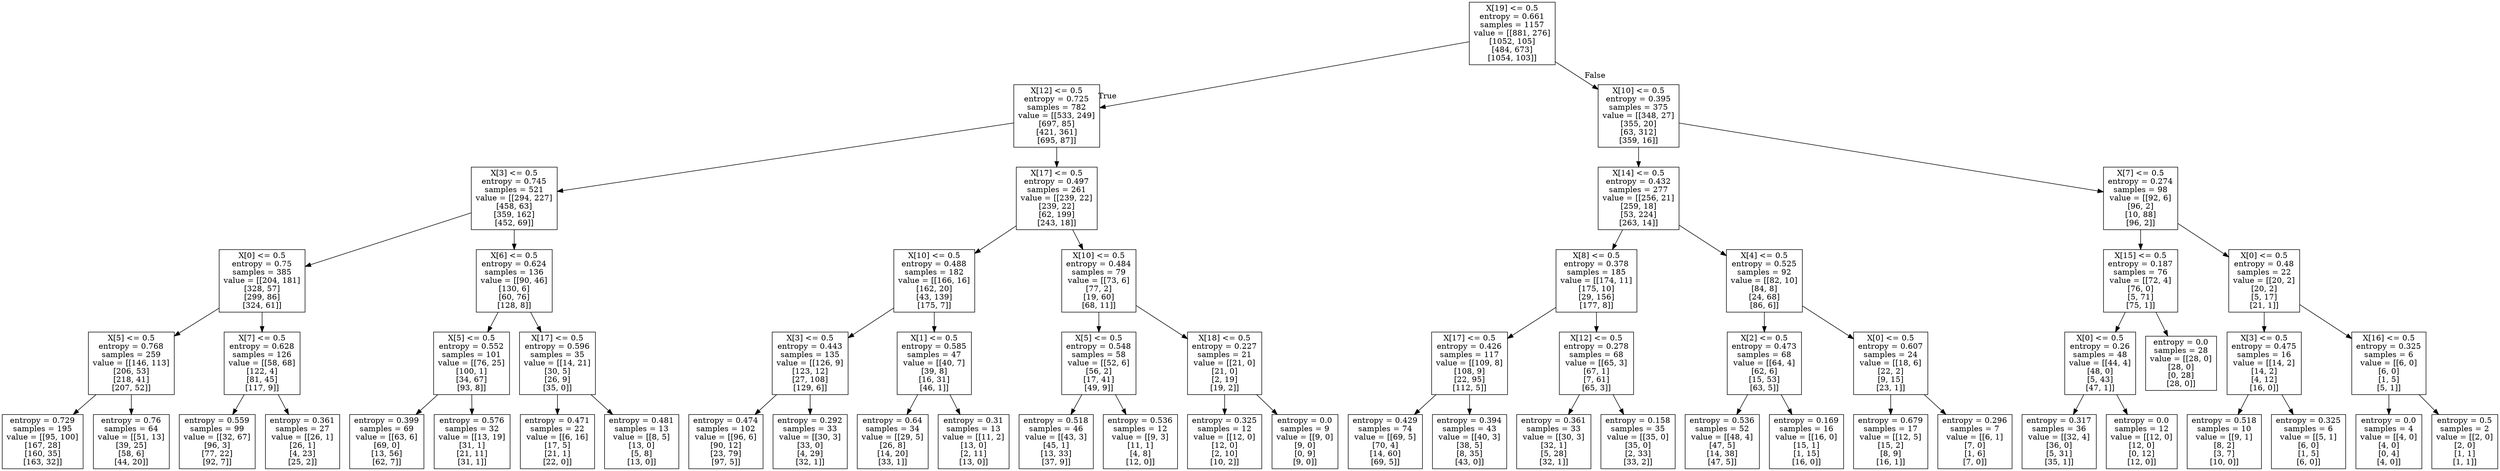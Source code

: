 digraph Tree {
node [shape=box] ;
0 [label="X[19] <= 0.5\nentropy = 0.661\nsamples = 1157\nvalue = [[881, 276]\n[1052, 105]\n[484, 673]\n[1054, 103]]"] ;
1 [label="X[12] <= 0.5\nentropy = 0.725\nsamples = 782\nvalue = [[533, 249]\n[697, 85]\n[421, 361]\n[695, 87]]"] ;
0 -> 1 [labeldistance=2.5, labelangle=45, headlabel="True"] ;
2 [label="X[3] <= 0.5\nentropy = 0.745\nsamples = 521\nvalue = [[294, 227]\n[458, 63]\n[359, 162]\n[452, 69]]"] ;
1 -> 2 ;
3 [label="X[0] <= 0.5\nentropy = 0.75\nsamples = 385\nvalue = [[204, 181]\n[328, 57]\n[299, 86]\n[324, 61]]"] ;
2 -> 3 ;
4 [label="X[5] <= 0.5\nentropy = 0.768\nsamples = 259\nvalue = [[146, 113]\n[206, 53]\n[218, 41]\n[207, 52]]"] ;
3 -> 4 ;
5 [label="entropy = 0.729\nsamples = 195\nvalue = [[95, 100]\n[167, 28]\n[160, 35]\n[163, 32]]"] ;
4 -> 5 ;
6 [label="entropy = 0.76\nsamples = 64\nvalue = [[51, 13]\n[39, 25]\n[58, 6]\n[44, 20]]"] ;
4 -> 6 ;
7 [label="X[7] <= 0.5\nentropy = 0.628\nsamples = 126\nvalue = [[58, 68]\n[122, 4]\n[81, 45]\n[117, 9]]"] ;
3 -> 7 ;
8 [label="entropy = 0.559\nsamples = 99\nvalue = [[32, 67]\n[96, 3]\n[77, 22]\n[92, 7]]"] ;
7 -> 8 ;
9 [label="entropy = 0.361\nsamples = 27\nvalue = [[26, 1]\n[26, 1]\n[4, 23]\n[25, 2]]"] ;
7 -> 9 ;
10 [label="X[6] <= 0.5\nentropy = 0.624\nsamples = 136\nvalue = [[90, 46]\n[130, 6]\n[60, 76]\n[128, 8]]"] ;
2 -> 10 ;
11 [label="X[5] <= 0.5\nentropy = 0.552\nsamples = 101\nvalue = [[76, 25]\n[100, 1]\n[34, 67]\n[93, 8]]"] ;
10 -> 11 ;
12 [label="entropy = 0.399\nsamples = 69\nvalue = [[63, 6]\n[69, 0]\n[13, 56]\n[62, 7]]"] ;
11 -> 12 ;
13 [label="entropy = 0.576\nsamples = 32\nvalue = [[13, 19]\n[31, 1]\n[21, 11]\n[31, 1]]"] ;
11 -> 13 ;
14 [label="X[17] <= 0.5\nentropy = 0.596\nsamples = 35\nvalue = [[14, 21]\n[30, 5]\n[26, 9]\n[35, 0]]"] ;
10 -> 14 ;
15 [label="entropy = 0.471\nsamples = 22\nvalue = [[6, 16]\n[17, 5]\n[21, 1]\n[22, 0]]"] ;
14 -> 15 ;
16 [label="entropy = 0.481\nsamples = 13\nvalue = [[8, 5]\n[13, 0]\n[5, 8]\n[13, 0]]"] ;
14 -> 16 ;
17 [label="X[17] <= 0.5\nentropy = 0.497\nsamples = 261\nvalue = [[239, 22]\n[239, 22]\n[62, 199]\n[243, 18]]"] ;
1 -> 17 ;
18 [label="X[10] <= 0.5\nentropy = 0.488\nsamples = 182\nvalue = [[166, 16]\n[162, 20]\n[43, 139]\n[175, 7]]"] ;
17 -> 18 ;
19 [label="X[3] <= 0.5\nentropy = 0.443\nsamples = 135\nvalue = [[126, 9]\n[123, 12]\n[27, 108]\n[129, 6]]"] ;
18 -> 19 ;
20 [label="entropy = 0.474\nsamples = 102\nvalue = [[96, 6]\n[90, 12]\n[23, 79]\n[97, 5]]"] ;
19 -> 20 ;
21 [label="entropy = 0.292\nsamples = 33\nvalue = [[30, 3]\n[33, 0]\n[4, 29]\n[32, 1]]"] ;
19 -> 21 ;
22 [label="X[1] <= 0.5\nentropy = 0.585\nsamples = 47\nvalue = [[40, 7]\n[39, 8]\n[16, 31]\n[46, 1]]"] ;
18 -> 22 ;
23 [label="entropy = 0.64\nsamples = 34\nvalue = [[29, 5]\n[26, 8]\n[14, 20]\n[33, 1]]"] ;
22 -> 23 ;
24 [label="entropy = 0.31\nsamples = 13\nvalue = [[11, 2]\n[13, 0]\n[2, 11]\n[13, 0]]"] ;
22 -> 24 ;
25 [label="X[10] <= 0.5\nentropy = 0.484\nsamples = 79\nvalue = [[73, 6]\n[77, 2]\n[19, 60]\n[68, 11]]"] ;
17 -> 25 ;
26 [label="X[5] <= 0.5\nentropy = 0.548\nsamples = 58\nvalue = [[52, 6]\n[56, 2]\n[17, 41]\n[49, 9]]"] ;
25 -> 26 ;
27 [label="entropy = 0.518\nsamples = 46\nvalue = [[43, 3]\n[45, 1]\n[13, 33]\n[37, 9]]"] ;
26 -> 27 ;
28 [label="entropy = 0.536\nsamples = 12\nvalue = [[9, 3]\n[11, 1]\n[4, 8]\n[12, 0]]"] ;
26 -> 28 ;
29 [label="X[18] <= 0.5\nentropy = 0.227\nsamples = 21\nvalue = [[21, 0]\n[21, 0]\n[2, 19]\n[19, 2]]"] ;
25 -> 29 ;
30 [label="entropy = 0.325\nsamples = 12\nvalue = [[12, 0]\n[12, 0]\n[2, 10]\n[10, 2]]"] ;
29 -> 30 ;
31 [label="entropy = 0.0\nsamples = 9\nvalue = [[9, 0]\n[9, 0]\n[0, 9]\n[9, 0]]"] ;
29 -> 31 ;
32 [label="X[10] <= 0.5\nentropy = 0.395\nsamples = 375\nvalue = [[348, 27]\n[355, 20]\n[63, 312]\n[359, 16]]"] ;
0 -> 32 [labeldistance=2.5, labelangle=-45, headlabel="False"] ;
33 [label="X[14] <= 0.5\nentropy = 0.432\nsamples = 277\nvalue = [[256, 21]\n[259, 18]\n[53, 224]\n[263, 14]]"] ;
32 -> 33 ;
34 [label="X[8] <= 0.5\nentropy = 0.378\nsamples = 185\nvalue = [[174, 11]\n[175, 10]\n[29, 156]\n[177, 8]]"] ;
33 -> 34 ;
35 [label="X[17] <= 0.5\nentropy = 0.426\nsamples = 117\nvalue = [[109, 8]\n[108, 9]\n[22, 95]\n[112, 5]]"] ;
34 -> 35 ;
36 [label="entropy = 0.429\nsamples = 74\nvalue = [[69, 5]\n[70, 4]\n[14, 60]\n[69, 5]]"] ;
35 -> 36 ;
37 [label="entropy = 0.394\nsamples = 43\nvalue = [[40, 3]\n[38, 5]\n[8, 35]\n[43, 0]]"] ;
35 -> 37 ;
38 [label="X[12] <= 0.5\nentropy = 0.278\nsamples = 68\nvalue = [[65, 3]\n[67, 1]\n[7, 61]\n[65, 3]]"] ;
34 -> 38 ;
39 [label="entropy = 0.361\nsamples = 33\nvalue = [[30, 3]\n[32, 1]\n[5, 28]\n[32, 1]]"] ;
38 -> 39 ;
40 [label="entropy = 0.158\nsamples = 35\nvalue = [[35, 0]\n[35, 0]\n[2, 33]\n[33, 2]]"] ;
38 -> 40 ;
41 [label="X[4] <= 0.5\nentropy = 0.525\nsamples = 92\nvalue = [[82, 10]\n[84, 8]\n[24, 68]\n[86, 6]]"] ;
33 -> 41 ;
42 [label="X[2] <= 0.5\nentropy = 0.473\nsamples = 68\nvalue = [[64, 4]\n[62, 6]\n[15, 53]\n[63, 5]]"] ;
41 -> 42 ;
43 [label="entropy = 0.536\nsamples = 52\nvalue = [[48, 4]\n[47, 5]\n[14, 38]\n[47, 5]]"] ;
42 -> 43 ;
44 [label="entropy = 0.169\nsamples = 16\nvalue = [[16, 0]\n[15, 1]\n[1, 15]\n[16, 0]]"] ;
42 -> 44 ;
45 [label="X[0] <= 0.5\nentropy = 0.607\nsamples = 24\nvalue = [[18, 6]\n[22, 2]\n[9, 15]\n[23, 1]]"] ;
41 -> 45 ;
46 [label="entropy = 0.679\nsamples = 17\nvalue = [[12, 5]\n[15, 2]\n[8, 9]\n[16, 1]]"] ;
45 -> 46 ;
47 [label="entropy = 0.296\nsamples = 7\nvalue = [[6, 1]\n[7, 0]\n[1, 6]\n[7, 0]]"] ;
45 -> 47 ;
48 [label="X[7] <= 0.5\nentropy = 0.274\nsamples = 98\nvalue = [[92, 6]\n[96, 2]\n[10, 88]\n[96, 2]]"] ;
32 -> 48 ;
49 [label="X[15] <= 0.5\nentropy = 0.187\nsamples = 76\nvalue = [[72, 4]\n[76, 0]\n[5, 71]\n[75, 1]]"] ;
48 -> 49 ;
50 [label="X[0] <= 0.5\nentropy = 0.26\nsamples = 48\nvalue = [[44, 4]\n[48, 0]\n[5, 43]\n[47, 1]]"] ;
49 -> 50 ;
51 [label="entropy = 0.317\nsamples = 36\nvalue = [[32, 4]\n[36, 0]\n[5, 31]\n[35, 1]]"] ;
50 -> 51 ;
52 [label="entropy = 0.0\nsamples = 12\nvalue = [[12, 0]\n[12, 0]\n[0, 12]\n[12, 0]]"] ;
50 -> 52 ;
53 [label="entropy = 0.0\nsamples = 28\nvalue = [[28, 0]\n[28, 0]\n[0, 28]\n[28, 0]]"] ;
49 -> 53 ;
54 [label="X[0] <= 0.5\nentropy = 0.48\nsamples = 22\nvalue = [[20, 2]\n[20, 2]\n[5, 17]\n[21, 1]]"] ;
48 -> 54 ;
55 [label="X[3] <= 0.5\nentropy = 0.475\nsamples = 16\nvalue = [[14, 2]\n[14, 2]\n[4, 12]\n[16, 0]]"] ;
54 -> 55 ;
56 [label="entropy = 0.518\nsamples = 10\nvalue = [[9, 1]\n[8, 2]\n[3, 7]\n[10, 0]]"] ;
55 -> 56 ;
57 [label="entropy = 0.325\nsamples = 6\nvalue = [[5, 1]\n[6, 0]\n[1, 5]\n[6, 0]]"] ;
55 -> 57 ;
58 [label="X[16] <= 0.5\nentropy = 0.325\nsamples = 6\nvalue = [[6, 0]\n[6, 0]\n[1, 5]\n[5, 1]]"] ;
54 -> 58 ;
59 [label="entropy = 0.0\nsamples = 4\nvalue = [[4, 0]\n[4, 0]\n[0, 4]\n[4, 0]]"] ;
58 -> 59 ;
60 [label="entropy = 0.5\nsamples = 2\nvalue = [[2, 0]\n[2, 0]\n[1, 1]\n[1, 1]]"] ;
58 -> 60 ;
}